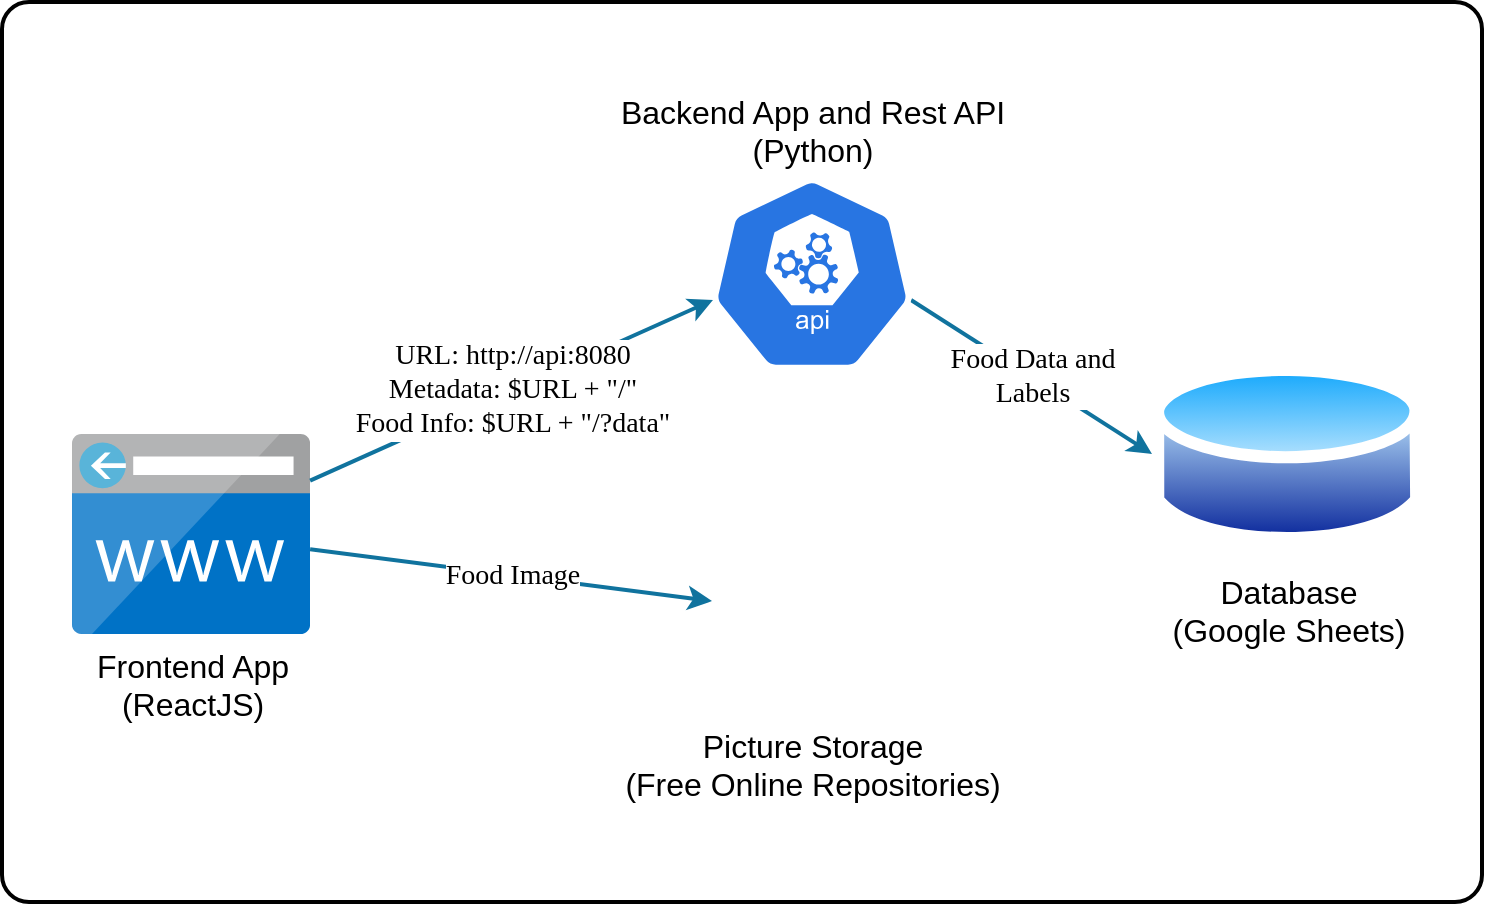 <mxfile version="12.6.2" type="github">
  <diagram id="UUcm2tSYFJlV1EVi0rPY" name="Page-1">
    <mxGraphModel dx="1422" dy="794" grid="1" gridSize="10" guides="1" tooltips="1" connect="1" arrows="1" fold="1" page="1" pageScale="1" pageWidth="827" pageHeight="583" math="0" shadow="0">
      <root>
        <mxCell id="0"/>
        <mxCell id="1" parent="0"/>
        <mxCell id="FNS54GikTaBBTmz5pJ7u-31" value="" style="rounded=1;whiteSpace=wrap;html=1;strokeWidth=2;fontFamily=Tahoma;fontSize=14;arcSize=3;" vertex="1" parent="1">
          <mxGeometry x="40" y="70" width="740" height="450" as="geometry"/>
        </mxCell>
        <mxCell id="FNS54GikTaBBTmz5pJ7u-30" value="Food Data and&lt;br&gt;Labels" style="rounded=0;orthogonalLoop=1;jettySize=auto;html=1;strokeWidth=2;fontFamily=Tahoma;fontSize=14;entryX=0;entryY=0.5;entryDx=0;entryDy=0;strokeColor=#10739e;fillColor=#b1ddf0;exitX=0.995;exitY=0.63;exitDx=0;exitDy=0;exitPerimeter=0;" edge="1" parent="1" source="FNS54GikTaBBTmz5pJ7u-4" target="FNS54GikTaBBTmz5pJ7u-5">
          <mxGeometry relative="1" as="geometry">
            <mxPoint x="588" y="256" as="targetPoint"/>
          </mxGeometry>
        </mxCell>
        <mxCell id="FNS54GikTaBBTmz5pJ7u-4" value="Backend App and Rest API&lt;br style=&quot;font-size: 16px&quot;&gt;(Python)" style="html=1;dashed=0;whitespace=wrap;fillColor=#2875E2;strokeColor=#ffffff;points=[[0.005,0.63,0],[0.1,0.2,0],[0.9,0.2,0],[0.5,0,0],[0.995,0.63,0],[0.72,0.99,0],[0.5,1,0],[0.28,0.99,0]];shape=mxgraph.kubernetes.icon;prIcon=api;labelPosition=center;verticalLabelPosition=top;align=center;verticalAlign=bottom;fontSize=16;" vertex="1" parent="1">
          <mxGeometry x="395" y="156" width="100" height="100" as="geometry"/>
        </mxCell>
        <mxCell id="FNS54GikTaBBTmz5pJ7u-5" value="Database&lt;br style=&quot;font-size: 16px;&quot;&gt;(Google Sheets)" style="aspect=fixed;perimeter=ellipsePerimeter;html=1;align=center;shadow=0;dashed=0;spacingTop=3;image;image=img/lib/active_directory/database.svg;fontSize=16;" vertex="1" parent="1">
          <mxGeometry x="615" y="246" width="135.14" height="100" as="geometry"/>
        </mxCell>
        <mxCell id="FNS54GikTaBBTmz5pJ7u-19" value="Frontend App&lt;br style=&quot;font-size: 16px;&quot;&gt;(ReactJS)" style="aspect=fixed;html=1;points=[];align=center;image;fontSize=16;image=img/lib/mscae/CustomDomain.svg;" vertex="1" parent="1">
          <mxGeometry x="75" y="286" width="119.05" height="100" as="geometry"/>
        </mxCell>
        <mxCell id="FNS54GikTaBBTmz5pJ7u-20" value="Picture Storage&lt;br style=&quot;font-size: 16px;&quot;&gt;(Free Online Repositories)" style="shape=image;html=1;verticalAlign=top;verticalLabelPosition=bottom;labelBackgroundColor=#ffffff;imageAspect=0;aspect=fixed;image=https://cdn4.iconfinder.com/data/icons/twitter-28/512/159_Twitter_Image_Picture-128.png;fontSize=16;" vertex="1" parent="1">
          <mxGeometry x="395" y="326" width="100" height="100" as="geometry"/>
        </mxCell>
        <mxCell id="FNS54GikTaBBTmz5pJ7u-25" value="URL: http://api:8080&lt;br&gt;Metadata: $URL + &quot;/&quot;&lt;br style=&quot;font-size: 14px&quot;&gt;Food Info: $URL + &quot;/?data&quot;" style="endArrow=classic;html=1;fontFamily=Tahoma;fontSize=14;entryX=0.005;entryY=0.63;entryDx=0;entryDy=0;entryPerimeter=0;strokeWidth=2;fillColor=#b1ddf0;strokeColor=#10739e;" edge="1" parent="1" source="FNS54GikTaBBTmz5pJ7u-19" target="FNS54GikTaBBTmz5pJ7u-4">
          <mxGeometry width="50" height="50" relative="1" as="geometry">
            <mxPoint x="155" y="506" as="sourcePoint"/>
            <mxPoint x="155" y="646" as="targetPoint"/>
          </mxGeometry>
        </mxCell>
        <mxCell id="FNS54GikTaBBTmz5pJ7u-27" value="Food Image" style="endArrow=classic;html=1;fontFamily=Tahoma;fontSize=14;strokeWidth=2;fillColor=#b1ddf0;strokeColor=#10739e;" edge="1" parent="1" source="FNS54GikTaBBTmz5pJ7u-19" target="FNS54GikTaBBTmz5pJ7u-20">
          <mxGeometry width="50" height="50" relative="1" as="geometry">
            <mxPoint x="494.5" y="299" as="sourcePoint"/>
            <mxPoint x="655.2" y="289.841" as="targetPoint"/>
          </mxGeometry>
        </mxCell>
      </root>
    </mxGraphModel>
  </diagram>
</mxfile>
